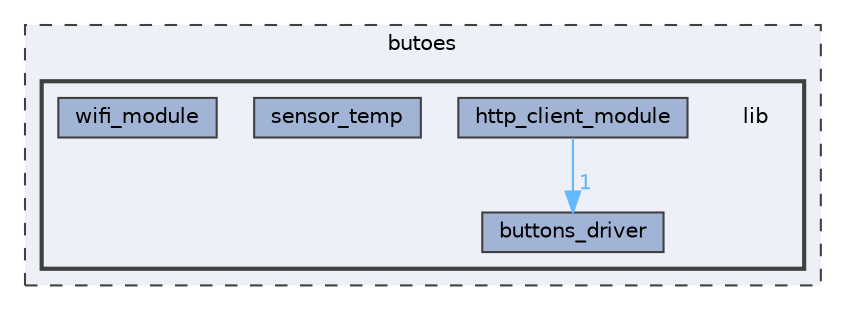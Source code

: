 digraph "butoes/lib"
{
 // LATEX_PDF_SIZE
  bgcolor="transparent";
  edge [fontname=Helvetica,fontsize=10,labelfontname=Helvetica,labelfontsize=10];
  node [fontname=Helvetica,fontsize=10,shape=box,height=0.2,width=0.4];
  compound=true
  subgraph clusterdir_779bad316fc653ce8cf84897c99c3e40 {
    graph [ bgcolor="#edf0f7", pencolor="grey25", label="butoes", fontname=Helvetica,fontsize=10 style="filled,dashed", URL="dir_779bad316fc653ce8cf84897c99c3e40.html",tooltip=""]
  subgraph clusterdir_2d50c7dd436dcc998de5e1b7254a4b0a {
    graph [ bgcolor="#edf0f7", pencolor="grey25", label="", fontname=Helvetica,fontsize=10 style="filled,bold", URL="dir_2d50c7dd436dcc998de5e1b7254a4b0a.html",tooltip=""]
    dir_2d50c7dd436dcc998de5e1b7254a4b0a [shape=plaintext, label="lib"];
  dir_6f50d6392bcf58b45e2dba55f816c488 [label="buttons_driver", fillcolor="#a2b4d6", color="grey25", style="filled", URL="dir_6f50d6392bcf58b45e2dba55f816c488.html",tooltip=""];
  dir_9d8990e960dd6062472b3ff5b72edd15 [label="http_client_module", fillcolor="#a2b4d6", color="grey25", style="filled", URL="dir_9d8990e960dd6062472b3ff5b72edd15.html",tooltip=""];
  dir_d6518ca8076d4e0af2512abcbd810a97 [label="sensor_temp", fillcolor="#a2b4d6", color="grey25", style="filled", URL="dir_d6518ca8076d4e0af2512abcbd810a97.html",tooltip=""];
  dir_7cb71c86c8d9fa29ebcaead31f1ad795 [label="wifi_module", fillcolor="#a2b4d6", color="grey25", style="filled", URL="dir_7cb71c86c8d9fa29ebcaead31f1ad795.html",tooltip=""];
  }
  }
  dir_9d8990e960dd6062472b3ff5b72edd15->dir_6f50d6392bcf58b45e2dba55f816c488 [headlabel="1", labeldistance=1.5 headhref="dir_000018_000005.html" href="dir_000018_000005.html" color="steelblue1" fontcolor="steelblue1"];
}
